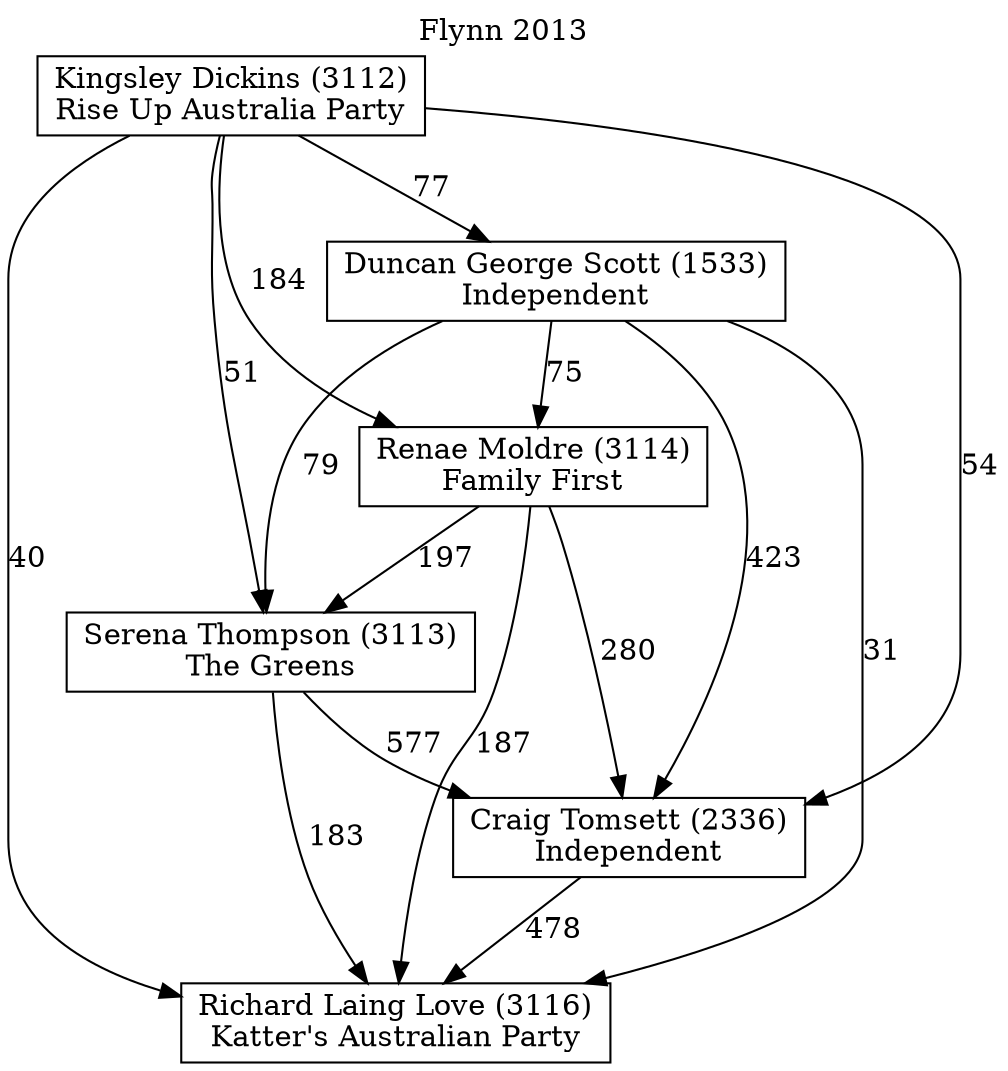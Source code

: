 // House preference flow
digraph "Richard Laing Love (3116)_Flynn_2013" {
	graph [label="Flynn 2013" labelloc=t mclimit=10]
	node [shape=box]
	"Richard Laing Love (3116)" [label="Richard Laing Love (3116)
Katter's Australian Party"]
	"Craig Tomsett (2336)" [label="Craig Tomsett (2336)
Independent"]
	"Serena Thompson (3113)" [label="Serena Thompson (3113)
The Greens"]
	"Renae Moldre (3114)" [label="Renae Moldre (3114)
Family First"]
	"Duncan George Scott (1533)" [label="Duncan George Scott (1533)
Independent"]
	"Kingsley Dickins (3112)" [label="Kingsley Dickins (3112)
Rise Up Australia Party"]
	"Craig Tomsett (2336)" -> "Richard Laing Love (3116)" [label=478]
	"Serena Thompson (3113)" -> "Craig Tomsett (2336)" [label=577]
	"Renae Moldre (3114)" -> "Serena Thompson (3113)" [label=197]
	"Duncan George Scott (1533)" -> "Renae Moldre (3114)" [label=75]
	"Kingsley Dickins (3112)" -> "Duncan George Scott (1533)" [label=77]
	"Serena Thompson (3113)" -> "Richard Laing Love (3116)" [label=183]
	"Renae Moldre (3114)" -> "Richard Laing Love (3116)" [label=187]
	"Duncan George Scott (1533)" -> "Richard Laing Love (3116)" [label=31]
	"Kingsley Dickins (3112)" -> "Richard Laing Love (3116)" [label=40]
	"Kingsley Dickins (3112)" -> "Renae Moldre (3114)" [label=184]
	"Duncan George Scott (1533)" -> "Serena Thompson (3113)" [label=79]
	"Kingsley Dickins (3112)" -> "Serena Thompson (3113)" [label=51]
	"Renae Moldre (3114)" -> "Craig Tomsett (2336)" [label=280]
	"Duncan George Scott (1533)" -> "Craig Tomsett (2336)" [label=423]
	"Kingsley Dickins (3112)" -> "Craig Tomsett (2336)" [label=54]
}
